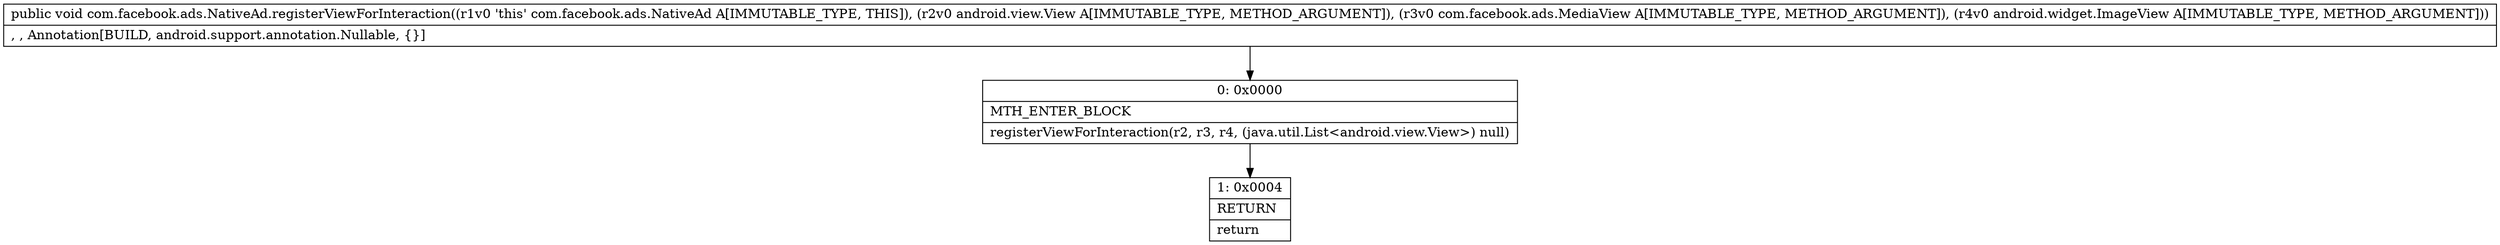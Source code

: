 digraph "CFG forcom.facebook.ads.NativeAd.registerViewForInteraction(Landroid\/view\/View;Lcom\/facebook\/ads\/MediaView;Landroid\/widget\/ImageView;)V" {
Node_0 [shape=record,label="{0\:\ 0x0000|MTH_ENTER_BLOCK\l|registerViewForInteraction(r2, r3, r4, (java.util.List\<android.view.View\>) null)\l}"];
Node_1 [shape=record,label="{1\:\ 0x0004|RETURN\l|return\l}"];
MethodNode[shape=record,label="{public void com.facebook.ads.NativeAd.registerViewForInteraction((r1v0 'this' com.facebook.ads.NativeAd A[IMMUTABLE_TYPE, THIS]), (r2v0 android.view.View A[IMMUTABLE_TYPE, METHOD_ARGUMENT]), (r3v0 com.facebook.ads.MediaView A[IMMUTABLE_TYPE, METHOD_ARGUMENT]), (r4v0 android.widget.ImageView A[IMMUTABLE_TYPE, METHOD_ARGUMENT]))  | , , Annotation[BUILD, android.support.annotation.Nullable, \{\}]\l}"];
MethodNode -> Node_0;
Node_0 -> Node_1;
}

